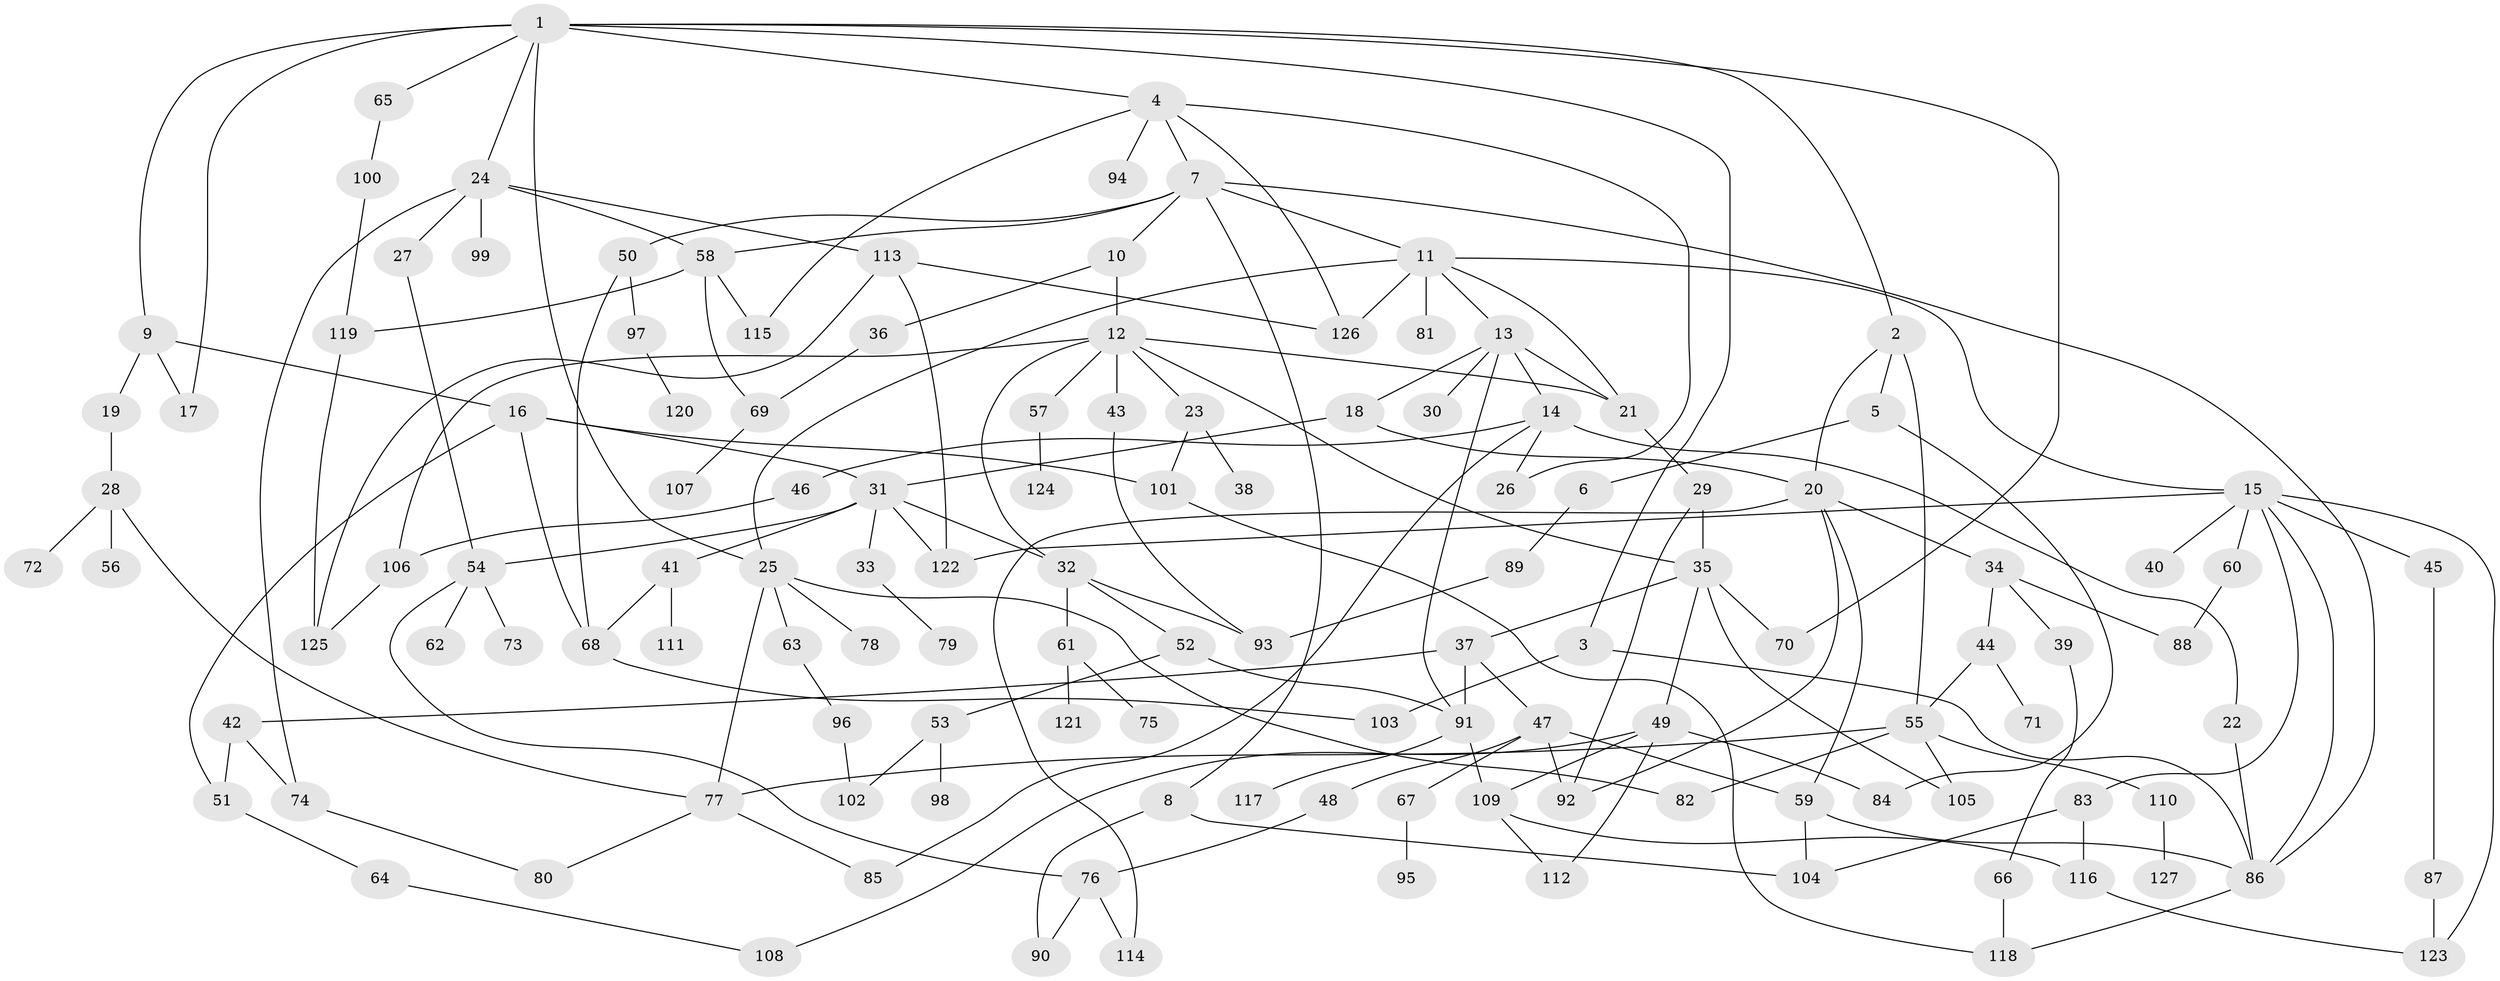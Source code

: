 // Generated by graph-tools (version 1.1) at 2025/49/03/09/25 03:49:20]
// undirected, 127 vertices, 188 edges
graph export_dot {
graph [start="1"]
  node [color=gray90,style=filled];
  1;
  2;
  3;
  4;
  5;
  6;
  7;
  8;
  9;
  10;
  11;
  12;
  13;
  14;
  15;
  16;
  17;
  18;
  19;
  20;
  21;
  22;
  23;
  24;
  25;
  26;
  27;
  28;
  29;
  30;
  31;
  32;
  33;
  34;
  35;
  36;
  37;
  38;
  39;
  40;
  41;
  42;
  43;
  44;
  45;
  46;
  47;
  48;
  49;
  50;
  51;
  52;
  53;
  54;
  55;
  56;
  57;
  58;
  59;
  60;
  61;
  62;
  63;
  64;
  65;
  66;
  67;
  68;
  69;
  70;
  71;
  72;
  73;
  74;
  75;
  76;
  77;
  78;
  79;
  80;
  81;
  82;
  83;
  84;
  85;
  86;
  87;
  88;
  89;
  90;
  91;
  92;
  93;
  94;
  95;
  96;
  97;
  98;
  99;
  100;
  101;
  102;
  103;
  104;
  105;
  106;
  107;
  108;
  109;
  110;
  111;
  112;
  113;
  114;
  115;
  116;
  117;
  118;
  119;
  120;
  121;
  122;
  123;
  124;
  125;
  126;
  127;
  1 -- 2;
  1 -- 3;
  1 -- 4;
  1 -- 9;
  1 -- 24;
  1 -- 25;
  1 -- 65;
  1 -- 17;
  1 -- 70;
  2 -- 5;
  2 -- 20;
  2 -- 55;
  3 -- 86;
  3 -- 103;
  4 -- 7;
  4 -- 94;
  4 -- 115;
  4 -- 126;
  4 -- 26;
  5 -- 6;
  5 -- 84;
  6 -- 89;
  7 -- 8;
  7 -- 10;
  7 -- 11;
  7 -- 50;
  7 -- 86;
  7 -- 58;
  8 -- 104;
  8 -- 90;
  9 -- 16;
  9 -- 17;
  9 -- 19;
  10 -- 12;
  10 -- 36;
  11 -- 13;
  11 -- 15;
  11 -- 21;
  11 -- 81;
  11 -- 25;
  11 -- 126;
  12 -- 23;
  12 -- 43;
  12 -- 57;
  12 -- 21;
  12 -- 35;
  12 -- 106;
  12 -- 32;
  13 -- 14;
  13 -- 18;
  13 -- 30;
  13 -- 91;
  13 -- 21;
  14 -- 22;
  14 -- 26;
  14 -- 46;
  14 -- 85;
  15 -- 40;
  15 -- 45;
  15 -- 60;
  15 -- 83;
  15 -- 123;
  15 -- 122;
  15 -- 86;
  16 -- 51;
  16 -- 101;
  16 -- 68;
  16 -- 31;
  18 -- 31;
  18 -- 20;
  19 -- 28;
  20 -- 34;
  20 -- 114;
  20 -- 59;
  20 -- 92;
  21 -- 29;
  22 -- 86;
  23 -- 38;
  23 -- 101;
  24 -- 27;
  24 -- 58;
  24 -- 99;
  24 -- 113;
  24 -- 74;
  25 -- 63;
  25 -- 78;
  25 -- 82;
  25 -- 77;
  27 -- 54;
  28 -- 56;
  28 -- 72;
  28 -- 77;
  29 -- 35;
  29 -- 92;
  31 -- 32;
  31 -- 33;
  31 -- 41;
  31 -- 122;
  31 -- 54;
  32 -- 52;
  32 -- 61;
  32 -- 93;
  33 -- 79;
  34 -- 39;
  34 -- 44;
  34 -- 88;
  35 -- 37;
  35 -- 49;
  35 -- 70;
  35 -- 105;
  36 -- 69;
  37 -- 42;
  37 -- 47;
  37 -- 91;
  39 -- 66;
  41 -- 68;
  41 -- 111;
  42 -- 74;
  42 -- 51;
  43 -- 93;
  44 -- 71;
  44 -- 55;
  45 -- 87;
  46 -- 106;
  47 -- 48;
  47 -- 59;
  47 -- 67;
  47 -- 92;
  48 -- 76;
  49 -- 108;
  49 -- 109;
  49 -- 112;
  49 -- 84;
  50 -- 97;
  50 -- 68;
  51 -- 64;
  52 -- 53;
  52 -- 91;
  53 -- 98;
  53 -- 102;
  54 -- 62;
  54 -- 73;
  54 -- 76;
  55 -- 77;
  55 -- 105;
  55 -- 110;
  55 -- 82;
  57 -- 124;
  58 -- 69;
  58 -- 119;
  58 -- 115;
  59 -- 104;
  59 -- 86;
  60 -- 88;
  61 -- 75;
  61 -- 121;
  63 -- 96;
  64 -- 108;
  65 -- 100;
  66 -- 118;
  67 -- 95;
  68 -- 103;
  69 -- 107;
  74 -- 80;
  76 -- 90;
  76 -- 114;
  77 -- 80;
  77 -- 85;
  83 -- 116;
  83 -- 104;
  86 -- 118;
  87 -- 123;
  89 -- 93;
  91 -- 117;
  91 -- 109;
  96 -- 102;
  97 -- 120;
  100 -- 119;
  101 -- 118;
  106 -- 125;
  109 -- 116;
  109 -- 112;
  110 -- 127;
  113 -- 122;
  113 -- 125;
  113 -- 126;
  116 -- 123;
  119 -- 125;
}
